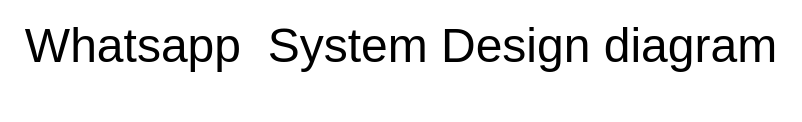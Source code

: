 <mxfile>
    <diagram id="1IeBgu93GjJL6NYPqOEz" name="Page-1">
        <mxGraphModel dx="1190" dy="631" grid="1" gridSize="10" guides="1" tooltips="1" connect="1" arrows="1" fold="1" page="1" pageScale="1" pageWidth="850" pageHeight="1100" math="0" shadow="0">
            <root>
                <mxCell id="0"/>
                <mxCell id="1" parent="0"/>
                <mxCell id="2" value="&lt;font style=&quot;font-size: 24px;&quot;&gt;Whatsapp&amp;nbsp; System Design diagram&lt;/font&gt;&lt;div&gt;&lt;br&gt;&lt;/div&gt;" style="text;html=1;align=center;verticalAlign=middle;resizable=0;points=[];autosize=1;strokeColor=none;fillColor=none;" vertex="1" parent="1">
                    <mxGeometry x="155" y="30" width="400" height="60" as="geometry"/>
                </mxCell>
            </root>
        </mxGraphModel>
    </diagram>
</mxfile>